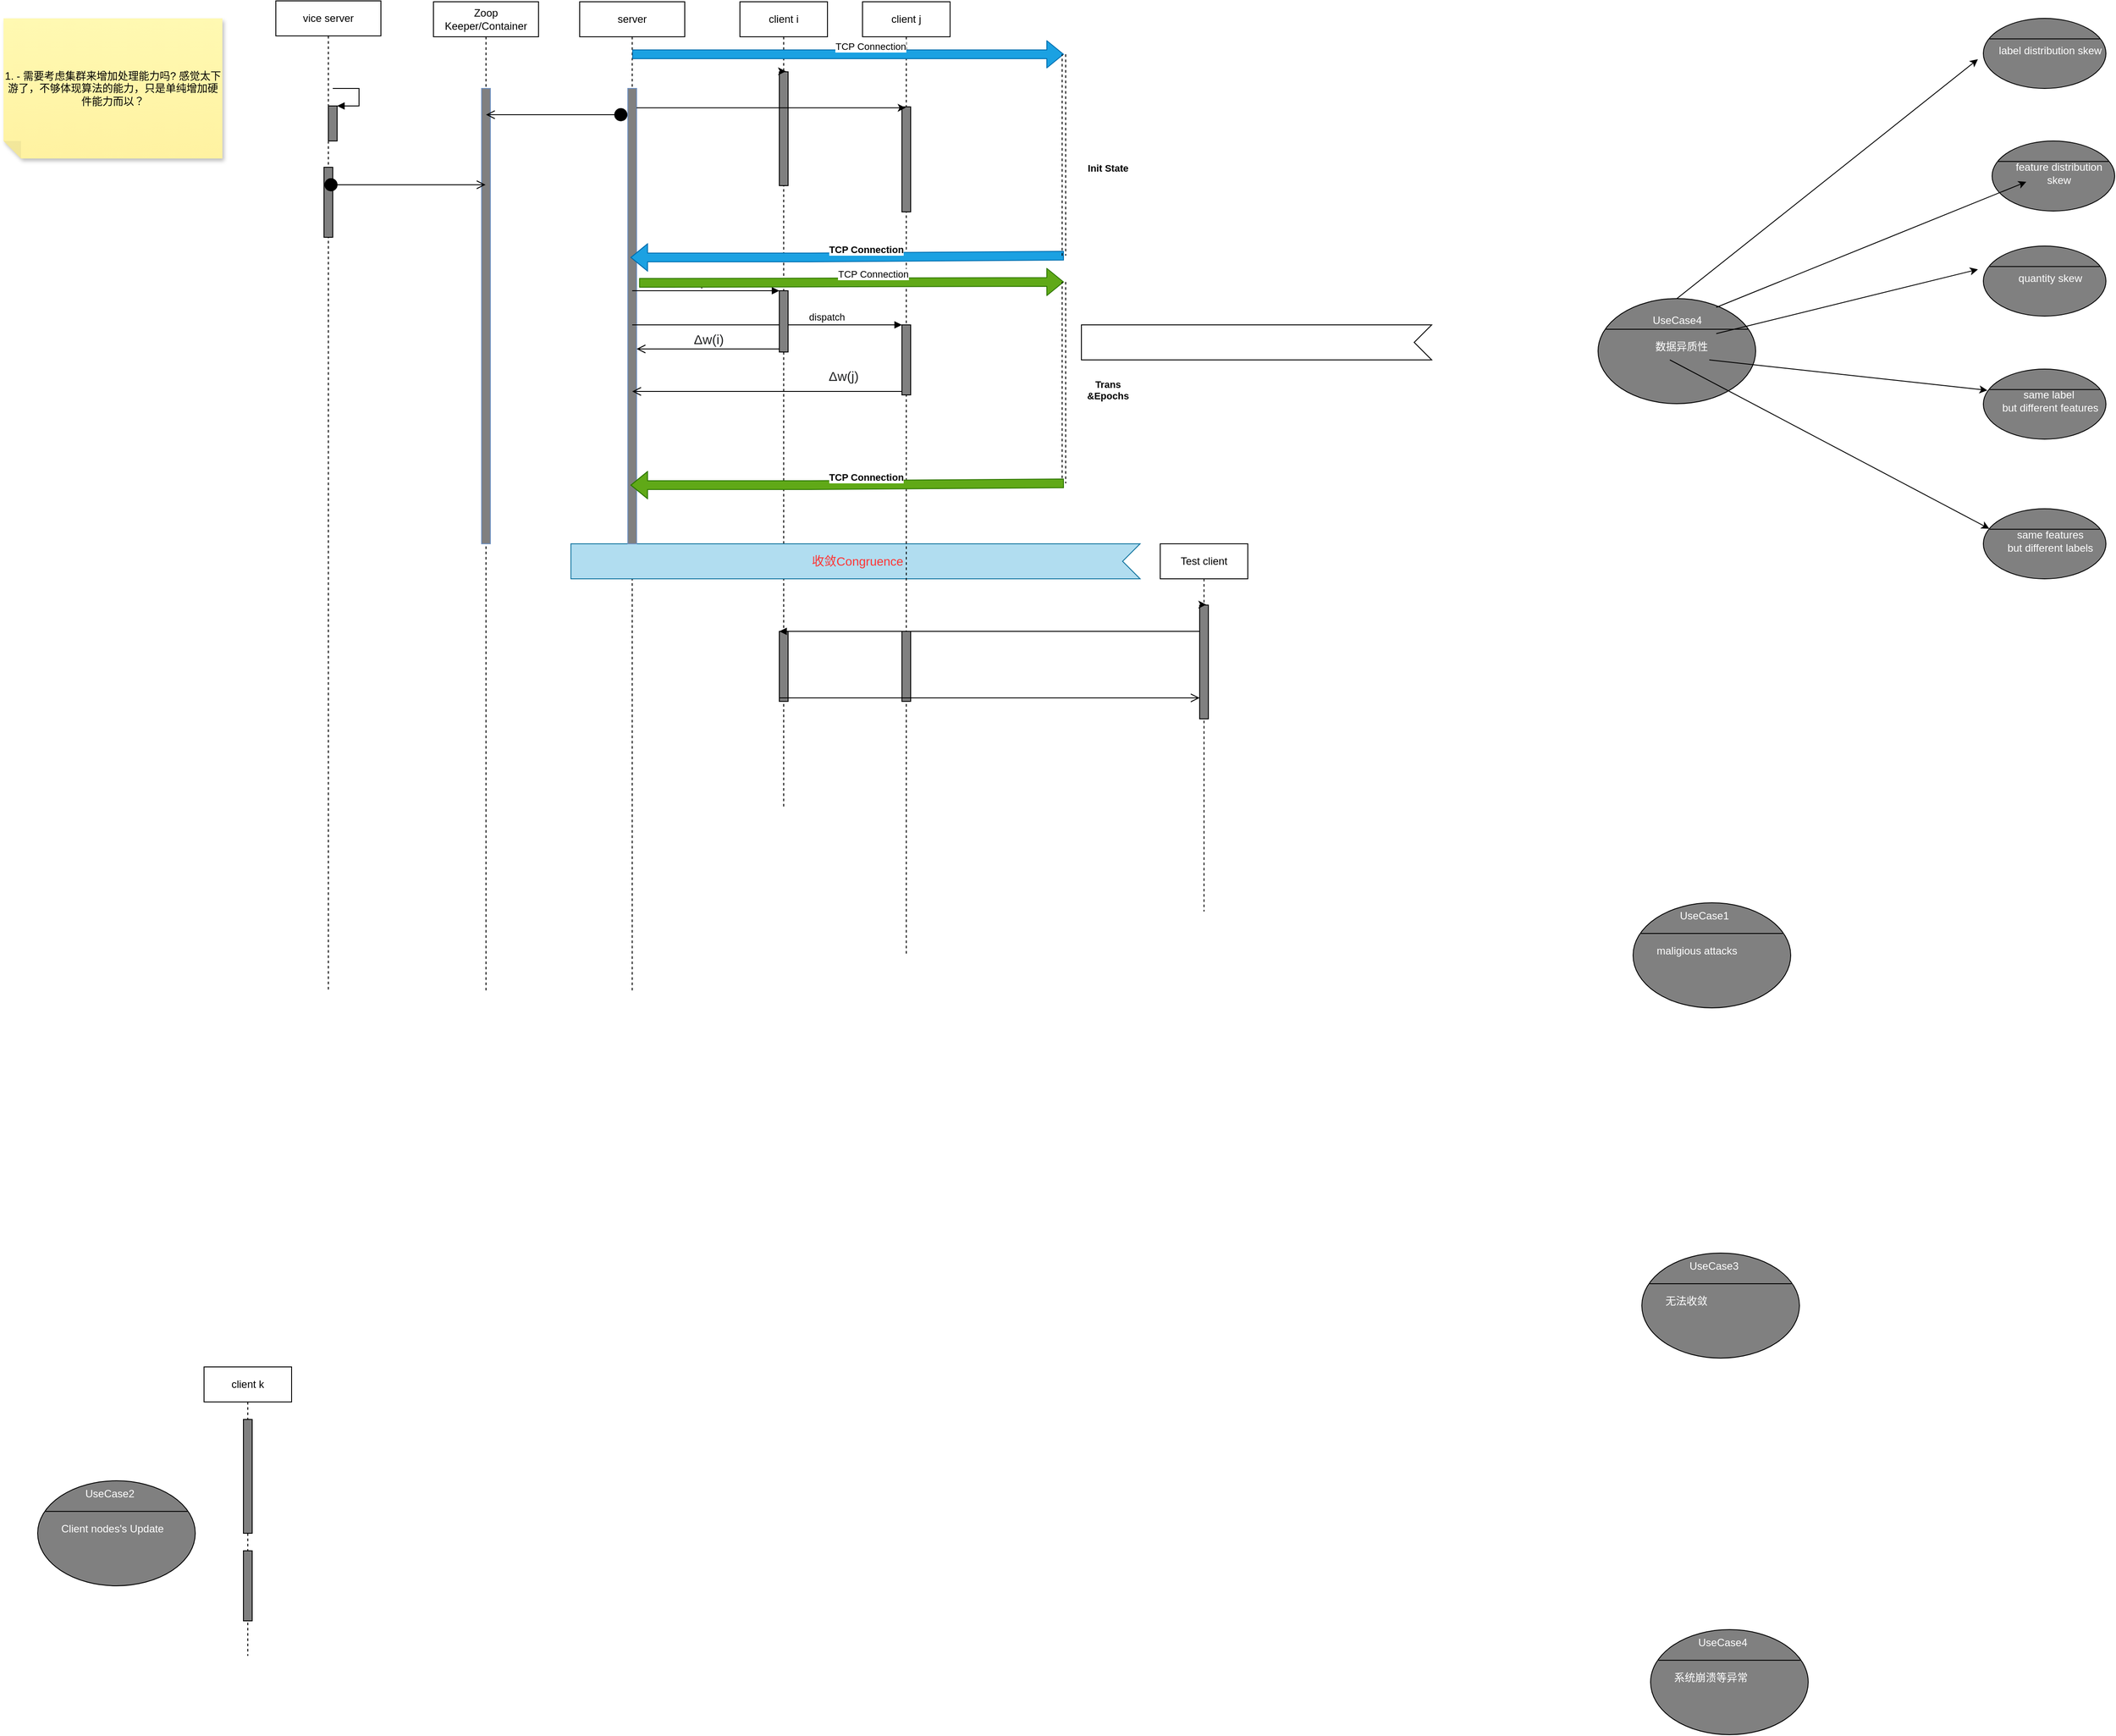 <mxfile>
    <diagram id="n5FTuEOqiCdsn9YSQUc3" name="第 1 页">
        <mxGraphModel dx="567" dy="339" grid="1" gridSize="10" guides="1" tooltips="1" connect="1" arrows="1" fold="1" page="1" pageScale="1" pageWidth="4681" pageHeight="3300" background="none" math="1" shadow="0">
            <root>
                <mxCell id="0"/>
                <mxCell id="1" parent="0"/>
                <mxCell id="5" value="client i" style="shape=umlLifeline;perimeter=lifelinePerimeter;whiteSpace=wrap;html=1;container=1;collapsible=0;recursiveResize=0;outlineConnect=0;" parent="1" vertex="1">
                    <mxGeometry x="890" y="21" width="100" height="919" as="geometry"/>
                </mxCell>
                <mxCell id="6" value="" style="html=1;points=[];perimeter=orthogonalPerimeter;fillColor=#808080;" parent="5" vertex="1">
                    <mxGeometry x="45" y="80" width="10" height="130" as="geometry"/>
                </mxCell>
                <mxCell id="10" value="" style="endArrow=classic;html=1;entryX=0.763;entryY=-0.004;entryDx=0;entryDy=0;entryPerimeter=0;" parent="5" source="5" target="6" edge="1">
                    <mxGeometry width="50" height="50" relative="1" as="geometry">
                        <mxPoint x="150" y="230" as="sourcePoint"/>
                        <mxPoint x="200" y="180" as="targetPoint"/>
                    </mxGeometry>
                </mxCell>
                <mxCell id="tS4vsaLGMWtZxf_4NeL7-80" value="" style="html=1;points=[];perimeter=orthogonalPerimeter;fontColor=#FF3333;fillColor=#808080;" parent="5" vertex="1">
                    <mxGeometry x="45" y="719" width="10" height="80" as="geometry"/>
                </mxCell>
                <mxCell id="7" value="server" style="shape=umlLifeline;perimeter=lifelinePerimeter;whiteSpace=wrap;html=1;container=1;collapsible=0;recursiveResize=0;outlineConnect=0;" parent="1" vertex="1">
                    <mxGeometry x="707" y="21" width="120" height="1130" as="geometry"/>
                </mxCell>
                <mxCell id="tS4vsaLGMWtZxf_4NeL7-72" value="&lt;font color=&quot;#ff3333&quot;&gt;&amp;nbsp;收敛Congruence&lt;/font&gt;" style="html=1;shape=mxgraph.infographic.ribbonSimple;notch1=20;notch2=0;align=center;verticalAlign=middle;fontSize=14;fontStyle=0;flipH=1;fillColor=#b1ddf0;strokeColor=#10739e;" parent="7" vertex="1">
                    <mxGeometry x="-10" y="619" width="650" height="40" as="geometry"/>
                </mxCell>
                <mxCell id="8" value="" style="html=1;points=[];perimeter=orthogonalPerimeter;fillColor=#808080;strokeColor=#6c8ebf;" parent="7" vertex="1">
                    <mxGeometry x="55" y="99" width="10" height="520" as="geometry"/>
                </mxCell>
                <mxCell id="11" value="client j" style="shape=umlLifeline;perimeter=lifelinePerimeter;whiteSpace=wrap;html=1;container=1;collapsible=0;recursiveResize=0;outlineConnect=0;" parent="1" vertex="1">
                    <mxGeometry x="1030" y="21" width="100" height="1089" as="geometry"/>
                </mxCell>
                <mxCell id="12" value="" style="html=1;points=[];perimeter=orthogonalPerimeter;fillColor=#808080;" parent="11" vertex="1">
                    <mxGeometry x="45" y="120" width="10" height="120" as="geometry"/>
                </mxCell>
                <mxCell id="26" value="" style="html=1;points=[];perimeter=orthogonalPerimeter;fillColor=#808080;" parent="11" vertex="1">
                    <mxGeometry x="45" y="369" width="10" height="80" as="geometry"/>
                </mxCell>
                <mxCell id="tS4vsaLGMWtZxf_4NeL7-83" value="" style="html=1;points=[];perimeter=orthogonalPerimeter;fontColor=#FF3333;fillColor=#808080;" parent="11" vertex="1">
                    <mxGeometry x="45" y="719" width="10" height="80" as="geometry"/>
                </mxCell>
                <mxCell id="13" value="" style="endArrow=classic;html=1;entryX=0.424;entryY=0.009;entryDx=0;entryDy=0;entryPerimeter=0;" parent="1" source="8" target="12" edge="1">
                    <mxGeometry width="50" height="50" relative="1" as="geometry">
                        <mxPoint x="774.53" y="181" as="sourcePoint"/>
                        <mxPoint x="952.63" y="180.52" as="targetPoint"/>
                    </mxGeometry>
                </mxCell>
                <mxCell id="15" value="dispatch" style="html=1;verticalAlign=bottom;endArrow=block;entryX=0;entryY=0;" parent="1" source="7" target="14" edge="1">
                    <mxGeometry relative="1" as="geometry">
                        <mxPoint x="865" y="311" as="sourcePoint"/>
                    </mxGeometry>
                </mxCell>
                <mxCell id="16" value="&lt;span style=&quot;color: rgb(32, 33, 34); font-family: sans-serif; font-size: 15.008px; text-align: start; background-color: rgb(255, 255, 255);&quot;&gt;Δw(i)&lt;/span&gt;" style="html=1;verticalAlign=bottom;endArrow=open;endSize=8;exitX=0;exitY=0.95;" parent="1" source="14" target="8" edge="1">
                    <mxGeometry relative="1" as="geometry">
                        <mxPoint x="865" y="387" as="targetPoint"/>
                    </mxGeometry>
                </mxCell>
                <mxCell id="27" value="dispatch" style="html=1;verticalAlign=bottom;endArrow=block;entryX=0;entryY=0;" parent="1" source="7" target="26" edge="1">
                    <mxGeometry x="0.438" relative="1" as="geometry">
                        <mxPoint x="1010" y="371" as="sourcePoint"/>
                        <mxPoint as="offset"/>
                    </mxGeometry>
                </mxCell>
                <mxCell id="28" value="&lt;span style=&quot;color: rgb(32, 33, 34); font-family: sans-serif; font-size: 15.008px; text-align: start; background-color: rgb(255, 255, 255);&quot;&gt;Δw(j)&lt;br&gt;&lt;/span&gt;" style="html=1;verticalAlign=bottom;endArrow=open;endSize=8;exitX=0;exitY=0.95;" parent="1" source="26" target="7" edge="1">
                    <mxGeometry x="-0.563" y="-6" relative="1" as="geometry">
                        <mxPoint x="1010" y="447" as="targetPoint"/>
                        <mxPoint as="offset"/>
                    </mxGeometry>
                </mxCell>
                <mxCell id="14" value="" style="html=1;points=[];perimeter=orthogonalPerimeter;fillColor=#808080;" parent="1" vertex="1">
                    <mxGeometry x="935" y="351" width="10" height="70" as="geometry"/>
                </mxCell>
                <mxCell id="20" style="edgeStyle=none;html=1;" parent="1" source="14" target="5" edge="1">
                    <mxGeometry relative="1" as="geometry"/>
                </mxCell>
                <mxCell id="30" value="&lt;b&gt;TCP Connection&lt;/b&gt;" style="html=1;verticalAlign=bottom;endArrow=open;shape=flexArrow;fillColor=#1ba1e2;strokeColor=#006EAF;" parent="1" edge="1">
                    <mxGeometry x="-0.084" relative="1" as="geometry">
                        <mxPoint x="1260" y="311" as="sourcePoint"/>
                        <mxPoint x="765" y="313" as="targetPoint"/>
                        <Array as="points">
                            <mxPoint x="970" y="313"/>
                        </Array>
                        <mxPoint as="offset"/>
                    </mxGeometry>
                </mxCell>
                <mxCell id="31" value="TCP Connection" style="html=1;verticalAlign=bottom;endArrow=open;shape=flexArrow;fillColor=#1ba1e2;strokeColor=#006EAF;" parent="1" source="7" edge="1">
                    <mxGeometry x="0.102" relative="1" as="geometry">
                        <mxPoint x="1190" y="323" as="sourcePoint"/>
                        <mxPoint x="1260" y="81" as="targetPoint"/>
                        <Array as="points"/>
                        <mxPoint as="offset"/>
                    </mxGeometry>
                </mxCell>
                <mxCell id="32" value="&lt;b&gt;Init State&lt;/b&gt;" style="endArrow=open;html=1;shape=link;dashed=1;" parent="1" edge="1">
                    <mxGeometry x="0.125" y="50" width="160" relative="1" as="geometry">
                        <mxPoint x="1260" y="81" as="sourcePoint"/>
                        <mxPoint x="1260" y="311" as="targetPoint"/>
                        <mxPoint as="offset"/>
                    </mxGeometry>
                </mxCell>
                <mxCell id="33" value="TCP Connection" style="html=1;verticalAlign=bottom;endArrow=open;shape=flexArrow;fillColor=#60a917;strokeColor=#2D7600;exitX=1.285;exitY=0.427;exitDx=0;exitDy=0;exitPerimeter=0;" parent="1" source="8" edge="1">
                    <mxGeometry x="0.102" relative="1" as="geometry">
                        <mxPoint x="800" y="341" as="sourcePoint"/>
                        <mxPoint x="1260" y="341" as="targetPoint"/>
                        <Array as="points"/>
                        <mxPoint as="offset"/>
                    </mxGeometry>
                </mxCell>
                <mxCell id="34" value="&lt;b&gt;Trans&lt;br&gt;&amp;amp;Epochs&lt;br&gt;&lt;br&gt;&lt;/b&gt;" style="endArrow=open;html=1;shape=link;dashed=1;" parent="1" edge="1">
                    <mxGeometry x="0.13" y="50" width="160" relative="1" as="geometry">
                        <mxPoint x="1260" y="341" as="sourcePoint"/>
                        <mxPoint x="1260" y="571" as="targetPoint"/>
                        <mxPoint as="offset"/>
                    </mxGeometry>
                </mxCell>
                <mxCell id="35" value="&lt;b&gt;TCP Connection&lt;/b&gt;" style="html=1;verticalAlign=bottom;endArrow=open;shape=flexArrow;fillColor=#60a917;strokeColor=#2D7600;" parent="1" edge="1">
                    <mxGeometry x="-0.084" relative="1" as="geometry">
                        <mxPoint x="1260" y="571" as="sourcePoint"/>
                        <mxPoint x="765" y="573" as="targetPoint"/>
                        <Array as="points">
                            <mxPoint x="970" y="573"/>
                        </Array>
                        <mxPoint as="offset"/>
                    </mxGeometry>
                </mxCell>
                <mxCell id="tS4vsaLGMWtZxf_4NeL7-61" value="Test client" style="shape=umlLifeline;perimeter=lifelinePerimeter;whiteSpace=wrap;html=1;container=1;collapsible=0;recursiveResize=0;outlineConnect=0;" parent="1" vertex="1">
                    <mxGeometry x="1370" y="640" width="100" height="420" as="geometry"/>
                </mxCell>
                <mxCell id="tS4vsaLGMWtZxf_4NeL7-62" value="" style="html=1;points=[];perimeter=orthogonalPerimeter;fillColor=#808080;" parent="tS4vsaLGMWtZxf_4NeL7-61" vertex="1">
                    <mxGeometry x="45" y="70" width="10" height="130" as="geometry"/>
                </mxCell>
                <mxCell id="tS4vsaLGMWtZxf_4NeL7-63" value="" style="endArrow=classic;html=1;entryX=0.763;entryY=-0.004;entryDx=0;entryDy=0;entryPerimeter=0;" parent="tS4vsaLGMWtZxf_4NeL7-61" source="tS4vsaLGMWtZxf_4NeL7-61" target="tS4vsaLGMWtZxf_4NeL7-62" edge="1">
                    <mxGeometry width="50" height="50" relative="1" as="geometry">
                        <mxPoint x="150" y="230" as="sourcePoint"/>
                        <mxPoint x="200" y="180" as="targetPoint"/>
                    </mxGeometry>
                </mxCell>
                <mxCell id="tS4vsaLGMWtZxf_4NeL7-81" value="MiniST/CHAR-10 输入" style="html=1;verticalAlign=bottom;endArrow=block;entryX=0;entryY=0;fontColor=#FFFFFF;" parent="1" source="tS4vsaLGMWtZxf_4NeL7-62" target="tS4vsaLGMWtZxf_4NeL7-80" edge="1">
                    <mxGeometry relative="1" as="geometry">
                        <mxPoint x="865" y="740" as="sourcePoint"/>
                        <mxPoint as="offset"/>
                    </mxGeometry>
                </mxCell>
                <mxCell id="tS4vsaLGMWtZxf_4NeL7-82" value="预测输出 得到准确率" style="html=1;verticalAlign=bottom;endArrow=open;endSize=8;exitX=0;exitY=0.95;fontColor=#FFFFFF;" parent="1" source="tS4vsaLGMWtZxf_4NeL7-80" target="tS4vsaLGMWtZxf_4NeL7-62" edge="1">
                    <mxGeometry relative="1" as="geometry">
                        <mxPoint x="865" y="816" as="targetPoint"/>
                    </mxGeometry>
                </mxCell>
                <mxCell id="tS4vsaLGMWtZxf_4NeL7-87" value="client k" style="shape=umlLifeline;perimeter=lifelinePerimeter;whiteSpace=wrap;html=1;container=1;collapsible=0;recursiveResize=0;outlineConnect=0;" parent="1" vertex="1">
                    <mxGeometry x="278" y="1580" width="100" height="330" as="geometry"/>
                </mxCell>
                <mxCell id="tS4vsaLGMWtZxf_4NeL7-88" value="" style="html=1;points=[];perimeter=orthogonalPerimeter;fillColor=#808080;" parent="tS4vsaLGMWtZxf_4NeL7-87" vertex="1">
                    <mxGeometry x="45" y="60" width="10" height="130" as="geometry"/>
                </mxCell>
                <mxCell id="tS4vsaLGMWtZxf_4NeL7-90" value="" style="html=1;points=[];perimeter=orthogonalPerimeter;fontColor=#FF3333;fillColor=#808080;" parent="tS4vsaLGMWtZxf_4NeL7-87" vertex="1">
                    <mxGeometry x="45" y="210" width="10" height="80" as="geometry"/>
                </mxCell>
                <mxCell id="tS4vsaLGMWtZxf_4NeL7-92" value="Trigger1 spec." style="html=1;shape=mxgraph.infographic.ribbonSimple;notch1=20;notch2=0;align=center;verticalAlign=middle;fontSize=14;fontStyle=0;flipH=1;fillColor=#FFFFFF;fontColor=#FFFFFF;" parent="1" vertex="1">
                    <mxGeometry x="1280" y="390" width="400" height="40" as="geometry"/>
                </mxCell>
                <mxCell id="tS4vsaLGMWtZxf_4NeL7-94" value="" style="shape=ellipse;container=1;horizontal=1;horizontalStack=0;resizeParent=1;resizeParentMax=0;resizeLast=0;html=1;dashed=0;collapsible=0;fontColor=#FFFFFF;fillColor=#808080;" parent="1" vertex="1">
                    <mxGeometry x="1910" y="1050" width="180" height="120" as="geometry"/>
                </mxCell>
                <mxCell id="tS4vsaLGMWtZxf_4NeL7-96" value="" style="line;strokeWidth=1;fillColor=none;rotatable=0;labelPosition=right;points=[];portConstraint=eastwest;dashed=0;resizeWidth=1;fontColor=#FFFFFF;" parent="tS4vsaLGMWtZxf_4NeL7-94" vertex="1">
                    <mxGeometry x="9" y="30" width="162" height="10" as="geometry"/>
                </mxCell>
                <mxCell id="tS4vsaLGMWtZxf_4NeL7-98" value="maligious attacks" style="text;html=1;align=left;verticalAlign=middle;rotatable=0;spacingLeft=25;fillColor=none;strokeColor=none;fontColor=#FFFFFF;" parent="tS4vsaLGMWtZxf_4NeL7-94" vertex="1">
                    <mxGeometry y="40" width="180" height="30" as="geometry"/>
                </mxCell>
                <mxCell id="tS4vsaLGMWtZxf_4NeL7-95" value="UseCase1" style="html=1;strokeColor=none;fillColor=none;align=center;verticalAlign=middle;rotatable=0;fontColor=#FFFFFF;" parent="tS4vsaLGMWtZxf_4NeL7-94" vertex="1">
                    <mxGeometry x="-9" width="180" height="30" as="geometry"/>
                </mxCell>
                <mxCell id="tS4vsaLGMWtZxf_4NeL7-116" value="Zoop Keeper/Container&lt;br&gt;" style="shape=umlLifeline;perimeter=lifelinePerimeter;whiteSpace=wrap;html=1;container=1;collapsible=0;recursiveResize=0;outlineConnect=0;" parent="1" vertex="1">
                    <mxGeometry x="540" y="21" width="120" height="1130" as="geometry"/>
                </mxCell>
                <mxCell id="tS4vsaLGMWtZxf_4NeL7-118" value="" style="html=1;points=[];perimeter=orthogonalPerimeter;fillColor=#808080;strokeColor=#6c8ebf;" parent="tS4vsaLGMWtZxf_4NeL7-116" vertex="1">
                    <mxGeometry x="55" y="99" width="10" height="520" as="geometry"/>
                </mxCell>
                <mxCell id="tS4vsaLGMWtZxf_4NeL7-119" value="vice server" style="shape=umlLifeline;perimeter=lifelinePerimeter;whiteSpace=wrap;html=1;container=1;collapsible=0;recursiveResize=0;outlineConnect=0;" parent="1" vertex="1">
                    <mxGeometry x="360" y="20" width="120" height="1130" as="geometry"/>
                </mxCell>
                <mxCell id="tS4vsaLGMWtZxf_4NeL7-124" value="" style="html=1;points=[];perimeter=orthogonalPerimeter;fontColor=#FFFFFF;fillColor=#808080;" parent="tS4vsaLGMWtZxf_4NeL7-119" vertex="1">
                    <mxGeometry x="60" y="120" width="10" height="40" as="geometry"/>
                </mxCell>
                <mxCell id="tS4vsaLGMWtZxf_4NeL7-125" value="waiting&lt;span style=&quot;white-space: pre;&quot;&gt;&#9;&lt;/span&gt;" style="edgeStyle=orthogonalEdgeStyle;html=1;align=left;spacingLeft=2;endArrow=block;rounded=0;entryX=1;entryY=0;fontColor=#FFFFFF;" parent="tS4vsaLGMWtZxf_4NeL7-119" target="tS4vsaLGMWtZxf_4NeL7-124" edge="1">
                    <mxGeometry relative="1" as="geometry">
                        <mxPoint x="65" y="100" as="sourcePoint"/>
                        <Array as="points">
                            <mxPoint x="95" y="100"/>
                        </Array>
                    </mxGeometry>
                </mxCell>
                <mxCell id="tS4vsaLGMWtZxf_4NeL7-127" value="" style="html=1;points=[];perimeter=orthogonalPerimeter;fontColor=#FFFFFF;fillColor=#808080;" parent="tS4vsaLGMWtZxf_4NeL7-119" vertex="1">
                    <mxGeometry x="55" y="190" width="10" height="80" as="geometry"/>
                </mxCell>
                <mxCell id="tS4vsaLGMWtZxf_4NeL7-128" value="dispatch" style="html=1;verticalAlign=bottom;startArrow=circle;startFill=1;endArrow=open;startSize=6;endSize=8;fontColor=#FFFFFF;" parent="tS4vsaLGMWtZxf_4NeL7-119" target="tS4vsaLGMWtZxf_4NeL7-116" edge="1">
                    <mxGeometry width="80" relative="1" as="geometry">
                        <mxPoint x="55" y="210" as="sourcePoint"/>
                        <mxPoint x="135" y="210" as="targetPoint"/>
                    </mxGeometry>
                </mxCell>
                <mxCell id="tS4vsaLGMWtZxf_4NeL7-126" value="dispatch" style="html=1;verticalAlign=bottom;startArrow=circle;startFill=1;endArrow=open;startSize=6;endSize=8;fontColor=#FFFFFF;" parent="1" source="8" target="tS4vsaLGMWtZxf_4NeL7-116" edge="1">
                    <mxGeometry width="80" relative="1" as="geometry">
                        <mxPoint x="670" y="190" as="sourcePoint"/>
                        <mxPoint x="720" y="340" as="targetPoint"/>
                        <Array as="points">
                            <mxPoint x="680" y="150"/>
                        </Array>
                    </mxGeometry>
                </mxCell>
                <mxCell id="uLDSqnoyxSYQOp219QqG-35" value="1. - 需要考虑集群来增加处理能力吗? 感觉太下游了，不够体现算法的能力，只是单纯增加硬件能力而以？" style="shape=note;whiteSpace=wrap;html=1;backgroundOutline=1;fontColor=#000000;darkOpacity=0.05;fillColor=#FFF9B2;strokeColor=none;fillStyle=solid;direction=west;gradientDirection=north;gradientColor=#FFF2A1;shadow=1;size=20;pointerEvents=1;" parent="1" vertex="1">
                    <mxGeometry x="49" y="40" width="250" height="160" as="geometry"/>
                </mxCell>
                <mxCell id="60" style="edgeStyle=none;html=1;exitX=0.5;exitY=0;exitDx=0;exitDy=0;entryX=0;entryY=1;entryDx=0;entryDy=0;" edge="1" parent="1" source="37" target="43">
                    <mxGeometry relative="1" as="geometry"/>
                </mxCell>
                <mxCell id="37" value="" style="shape=ellipse;container=1;horizontal=1;horizontalStack=0;resizeParent=1;resizeParentMax=0;resizeLast=0;html=1;dashed=0;collapsible=0;fontColor=#FFFFFF;fillColor=#808080;" vertex="1" parent="1">
                    <mxGeometry x="1870" y="360" width="180" height="120" as="geometry"/>
                </mxCell>
                <mxCell id="38" value="" style="line;strokeWidth=1;fillColor=none;rotatable=0;labelPosition=right;points=[];portConstraint=eastwest;dashed=0;resizeWidth=1;fontColor=#FFFFFF;" vertex="1" parent="37">
                    <mxGeometry x="9" y="30" width="162" height="10" as="geometry"/>
                </mxCell>
                <mxCell id="39" value="数据异质性" style="text;html=1;align=center;verticalAlign=middle;rotatable=0;spacingLeft=25;fillColor=none;strokeColor=none;fontColor=#FFFFFF;" vertex="1" parent="37">
                    <mxGeometry x="-8" y="40" width="180" height="30" as="geometry"/>
                </mxCell>
                <mxCell id="40" value="UseCase4" style="html=1;strokeColor=none;fillColor=none;align=center;verticalAlign=middle;rotatable=0;fontColor=#FFFFFF;" vertex="1" parent="37">
                    <mxGeometry y="10" width="180" height="30" as="geometry"/>
                </mxCell>
                <mxCell id="41" value="" style="shape=ellipse;container=1;horizontal=1;horizontalStack=0;resizeParent=1;resizeParentMax=0;resizeLast=0;html=1;dashed=0;collapsible=0;fontColor=#FFFFFF;fillColor=#808080;" vertex="1" parent="1">
                    <mxGeometry x="2310" y="40" width="140" height="80" as="geometry"/>
                </mxCell>
                <mxCell id="42" value="" style="line;strokeWidth=1;fillColor=none;rotatable=0;labelPosition=right;points=[];portConstraint=eastwest;dashed=0;resizeWidth=1;fontColor=#FFFFFF;" vertex="1" parent="41">
                    <mxGeometry x="7" y="20" width="126" height="6.667" as="geometry"/>
                </mxCell>
                <mxCell id="43" value="label distribution skew" style="text;html=1;align=center;verticalAlign=middle;rotatable=0;spacingLeft=25;fillColor=none;strokeColor=none;fontColor=#FFFFFF;" vertex="1" parent="41">
                    <mxGeometry x="-6.222" y="26.667" width="140" height="20" as="geometry"/>
                </mxCell>
                <mxCell id="45" value="" style="shape=ellipse;container=1;horizontal=1;horizontalStack=0;resizeParent=1;resizeParentMax=0;resizeLast=0;html=1;dashed=0;collapsible=0;fontColor=#FFFFFF;fillColor=#808080;" vertex="1" parent="1">
                    <mxGeometry x="2320" y="180" width="140" height="80" as="geometry"/>
                </mxCell>
                <mxCell id="46" value="" style="line;strokeWidth=1;fillColor=none;rotatable=0;labelPosition=right;points=[];portConstraint=eastwest;dashed=0;resizeWidth=1;fontColor=#FFFFFF;" vertex="1" parent="45">
                    <mxGeometry x="7" y="20" width="126" height="6.667" as="geometry"/>
                </mxCell>
                <mxCell id="47" value="feature distribution &lt;br&gt;skew" style="text;html=1;align=center;verticalAlign=middle;rotatable=0;spacingLeft=25;fillColor=none;strokeColor=none;fontColor=#FFFFFF;" vertex="1" parent="45">
                    <mxGeometry x="-6.222" y="26.667" width="140" height="20" as="geometry"/>
                </mxCell>
                <mxCell id="48" value="" style="shape=ellipse;container=1;horizontal=1;horizontalStack=0;resizeParent=1;resizeParentMax=0;resizeLast=0;html=1;dashed=0;collapsible=0;fontColor=#FFFFFF;fillColor=#808080;" vertex="1" parent="1">
                    <mxGeometry x="2310" y="440.5" width="140" height="80" as="geometry"/>
                </mxCell>
                <mxCell id="49" value="" style="line;strokeWidth=1;fillColor=none;rotatable=0;labelPosition=right;points=[];portConstraint=eastwest;dashed=0;resizeWidth=1;fontColor=#FFFFFF;" vertex="1" parent="48">
                    <mxGeometry x="7" y="20" width="126" height="6.667" as="geometry"/>
                </mxCell>
                <mxCell id="50" value="&lt;div&gt;same&amp;nbsp;&lt;span style=&quot;background-color: initial;&quot;&gt;label&amp;nbsp;&lt;/span&gt;&lt;/div&gt;&lt;div&gt;&lt;span style=&quot;background-color: initial;&quot;&gt;but different features&lt;/span&gt;&lt;/div&gt;" style="text;html=1;align=center;verticalAlign=middle;rotatable=0;spacingLeft=25;fillColor=none;strokeColor=none;fontColor=#FFFFFF;" vertex="1" parent="48">
                    <mxGeometry x="-6.222" y="26.667" width="140" height="20" as="geometry"/>
                </mxCell>
                <mxCell id="51" value="" style="shape=ellipse;container=1;horizontal=1;horizontalStack=0;resizeParent=1;resizeParentMax=0;resizeLast=0;html=1;dashed=0;collapsible=0;fontColor=#FFFFFF;fillColor=#808080;" vertex="1" parent="1">
                    <mxGeometry x="2310" y="600" width="140" height="80" as="geometry"/>
                </mxCell>
                <mxCell id="52" value="" style="line;strokeWidth=1;fillColor=none;rotatable=0;labelPosition=right;points=[];portConstraint=eastwest;dashed=0;resizeWidth=1;fontColor=#FFFFFF;" vertex="1" parent="51">
                    <mxGeometry x="7" y="20" width="126" height="6.667" as="geometry"/>
                </mxCell>
                <mxCell id="53" value="same features &lt;br&gt;but different labels" style="text;html=1;align=center;verticalAlign=middle;rotatable=0;spacingLeft=25;fillColor=none;strokeColor=none;fontColor=#FFFFFF;" vertex="1" parent="51">
                    <mxGeometry x="-6.222" y="26.667" width="140" height="20" as="geometry"/>
                </mxCell>
                <mxCell id="54" value="" style="shape=ellipse;container=1;horizontal=1;horizontalStack=0;resizeParent=1;resizeParentMax=0;resizeLast=0;html=1;dashed=0;collapsible=0;fontColor=#FFFFFF;fillColor=#808080;" vertex="1" parent="1">
                    <mxGeometry x="2310" y="300" width="140" height="80" as="geometry"/>
                </mxCell>
                <mxCell id="55" value="" style="line;strokeWidth=1;fillColor=none;rotatable=0;labelPosition=right;points=[];portConstraint=eastwest;dashed=0;resizeWidth=1;fontColor=#FFFFFF;" vertex="1" parent="54">
                    <mxGeometry x="7" y="20" width="126" height="6.667" as="geometry"/>
                </mxCell>
                <mxCell id="56" value="quantity skew" style="text;html=1;align=center;verticalAlign=middle;rotatable=0;spacingLeft=25;fillColor=none;strokeColor=none;fontColor=#FFFFFF;" vertex="1" parent="54">
                    <mxGeometry x="-6.222" y="26.667" width="140" height="20" as="geometry"/>
                </mxCell>
                <mxCell id="61" style="edgeStyle=none;html=1;exitX=0.75;exitY=0;exitDx=0;exitDy=0;" edge="1" parent="1" source="40" target="47">
                    <mxGeometry relative="1" as="geometry"/>
                </mxCell>
                <mxCell id="62" style="edgeStyle=none;html=1;exitX=0.75;exitY=1;exitDx=0;exitDy=0;entryX=0;entryY=0;entryDx=0;entryDy=0;" edge="1" parent="1" source="40" target="56">
                    <mxGeometry relative="1" as="geometry"/>
                </mxCell>
                <mxCell id="63" style="edgeStyle=none;html=1;exitX=0.75;exitY=1;exitDx=0;exitDy=0;entryX=0.077;entryY=-0.121;entryDx=0;entryDy=0;entryPerimeter=0;" edge="1" parent="1" source="39" target="50">
                    <mxGeometry relative="1" as="geometry"/>
                </mxCell>
                <mxCell id="65" style="edgeStyle=none;html=1;exitX=0.5;exitY=1;exitDx=0;exitDy=0;entryX=0.093;entryY=-0.194;entryDx=0;entryDy=0;entryPerimeter=0;" edge="1" parent="1" source="39" target="53">
                    <mxGeometry relative="1" as="geometry"/>
                </mxCell>
                <mxCell id="tS4vsaLGMWtZxf_4NeL7-112" value="" style="shape=ellipse;container=1;horizontal=1;horizontalStack=0;resizeParent=1;resizeParentMax=0;resizeLast=0;html=1;dashed=0;collapsible=0;fontColor=#FFFFFF;fillColor=#808080;" parent="1" vertex="1">
                    <mxGeometry x="1930" y="1880" width="180" height="120" as="geometry"/>
                </mxCell>
                <mxCell id="tS4vsaLGMWtZxf_4NeL7-113" value="" style="line;strokeWidth=1;fillColor=none;rotatable=0;labelPosition=right;points=[];portConstraint=eastwest;dashed=0;resizeWidth=1;fontColor=#FFFFFF;" parent="tS4vsaLGMWtZxf_4NeL7-112" vertex="1">
                    <mxGeometry x="9" y="30" width="162" height="10" as="geometry"/>
                </mxCell>
                <mxCell id="tS4vsaLGMWtZxf_4NeL7-114" value="系统崩溃等异常" style="text;html=1;align=left;verticalAlign=middle;rotatable=0;spacingLeft=25;fillColor=none;strokeColor=none;fontColor=#FFFFFF;" parent="tS4vsaLGMWtZxf_4NeL7-112" vertex="1">
                    <mxGeometry y="40" width="180" height="30" as="geometry"/>
                </mxCell>
                <mxCell id="tS4vsaLGMWtZxf_4NeL7-115" value="UseCase4" style="html=1;strokeColor=none;fillColor=none;align=center;verticalAlign=middle;rotatable=0;fontColor=#FFFFFF;" parent="tS4vsaLGMWtZxf_4NeL7-112" vertex="1">
                    <mxGeometry x="-8" width="180" height="30" as="geometry"/>
                </mxCell>
                <mxCell id="tS4vsaLGMWtZxf_4NeL7-107" value="" style="shape=ellipse;container=1;horizontal=1;horizontalStack=0;resizeParent=1;resizeParentMax=0;resizeLast=0;html=1;dashed=0;collapsible=0;fontColor=#FFFFFF;fillColor=#808080;" parent="1" vertex="1">
                    <mxGeometry x="1920" y="1450" width="180" height="120" as="geometry"/>
                </mxCell>
                <mxCell id="tS4vsaLGMWtZxf_4NeL7-108" value="" style="line;strokeWidth=1;fillColor=none;rotatable=0;labelPosition=right;points=[];portConstraint=eastwest;dashed=0;resizeWidth=1;fontColor=#FFFFFF;" parent="tS4vsaLGMWtZxf_4NeL7-107" vertex="1">
                    <mxGeometry x="9" y="30" width="162" height="10" as="geometry"/>
                </mxCell>
                <mxCell id="tS4vsaLGMWtZxf_4NeL7-109" value="无法收敛" style="text;html=1;align=left;verticalAlign=middle;rotatable=0;spacingLeft=25;fillColor=none;strokeColor=none;fontColor=#FFFFFF;" parent="tS4vsaLGMWtZxf_4NeL7-107" vertex="1">
                    <mxGeometry y="40" width="180" height="30" as="geometry"/>
                </mxCell>
                <mxCell id="tS4vsaLGMWtZxf_4NeL7-110" value="UseCase3" style="html=1;strokeColor=none;fillColor=none;align=center;verticalAlign=middle;rotatable=0;fontColor=#FFFFFF;" parent="tS4vsaLGMWtZxf_4NeL7-107" vertex="1">
                    <mxGeometry x="-8" width="180" height="30" as="geometry"/>
                </mxCell>
                <mxCell id="tS4vsaLGMWtZxf_4NeL7-103" value="" style="shape=ellipse;container=1;horizontal=1;horizontalStack=0;resizeParent=1;resizeParentMax=0;resizeLast=0;html=1;dashed=0;collapsible=0;fontColor=#FFFFFF;fillColor=#808080;" parent="1" vertex="1">
                    <mxGeometry x="88" y="1710" width="180" height="120" as="geometry"/>
                </mxCell>
                <mxCell id="tS4vsaLGMWtZxf_4NeL7-104" value="" style="line;strokeWidth=1;fillColor=none;rotatable=0;labelPosition=right;points=[];portConstraint=eastwest;dashed=0;resizeWidth=1;fontColor=#FFFFFF;" parent="tS4vsaLGMWtZxf_4NeL7-103" vertex="1">
                    <mxGeometry x="9" y="30" width="162" height="10" as="geometry"/>
                </mxCell>
                <mxCell id="tS4vsaLGMWtZxf_4NeL7-105" value="Client nodes's Update" style="text;html=1;align=left;verticalAlign=middle;rotatable=0;spacingLeft=25;fillColor=none;strokeColor=none;fontColor=#FFFFFF;" parent="tS4vsaLGMWtZxf_4NeL7-103" vertex="1">
                    <mxGeometry y="40" width="180" height="30" as="geometry"/>
                </mxCell>
                <mxCell id="tS4vsaLGMWtZxf_4NeL7-106" value="UseCase2" style="html=1;strokeColor=none;fillColor=none;align=center;verticalAlign=middle;rotatable=0;fontColor=#FFFFFF;" parent="tS4vsaLGMWtZxf_4NeL7-103" vertex="1">
                    <mxGeometry x="-8" width="180" height="30" as="geometry"/>
                </mxCell>
            </root>
        </mxGraphModel>
    </diagram>
    <diagram id="0VKCwunAhPojuAKij5Zo" name="第 2 页">
        <mxGraphModel dx="992" dy="594" grid="1" gridSize="10" guides="1" tooltips="1" connect="1" arrows="1" fold="1" page="1" pageScale="1" pageWidth="827" pageHeight="1169" math="0" shadow="0">
            <root>
                <mxCell id="0"/>
                <mxCell id="1" parent="0"/>
            </root>
        </mxGraphModel>
    </diagram>
    <diagram id="D9WTljltJA51mGXBzIGt" name="第 3 页">
        <mxGraphModel dx="992" dy="594" grid="1" gridSize="10" guides="1" tooltips="1" connect="1" arrows="1" fold="1" page="1" pageScale="1" pageWidth="3300" pageHeight="2339" math="0" shadow="0">
            <root>
                <mxCell id="0"/>
                <mxCell id="1" parent="0"/>
            </root>
        </mxGraphModel>
    </diagram>
</mxfile>